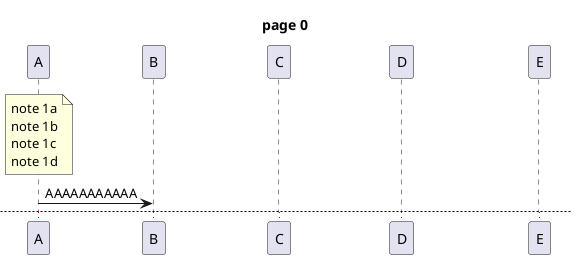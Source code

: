 {
  "sha1": "1gzjwx69ixaxsq04528sauvwarppi6j",
  "insertion": {
    "when": "2024-05-30T20:48:19.682Z",
    "user": "plantuml@gmail.com"
  }
}
@startuml
	title page 0
	note over A
	note 1a
	note 1b
	note 1c
	note 1d
	end note
	A  ->  B : AAAAAAAAAAA
	newpage page 1
	...
	...Dot vertical lines should be here!...
	...
	group A group
	B ->  C : BBBBBBBBBBBB
	    B ->  C : BBBBBBBBBBBB
	C ->  D : CCCCCCCCCCCC
	    D ->  E : DDDDDDDDDDDD
	E ->  A : EEEEEEEEEEEE
	end
@enduml
